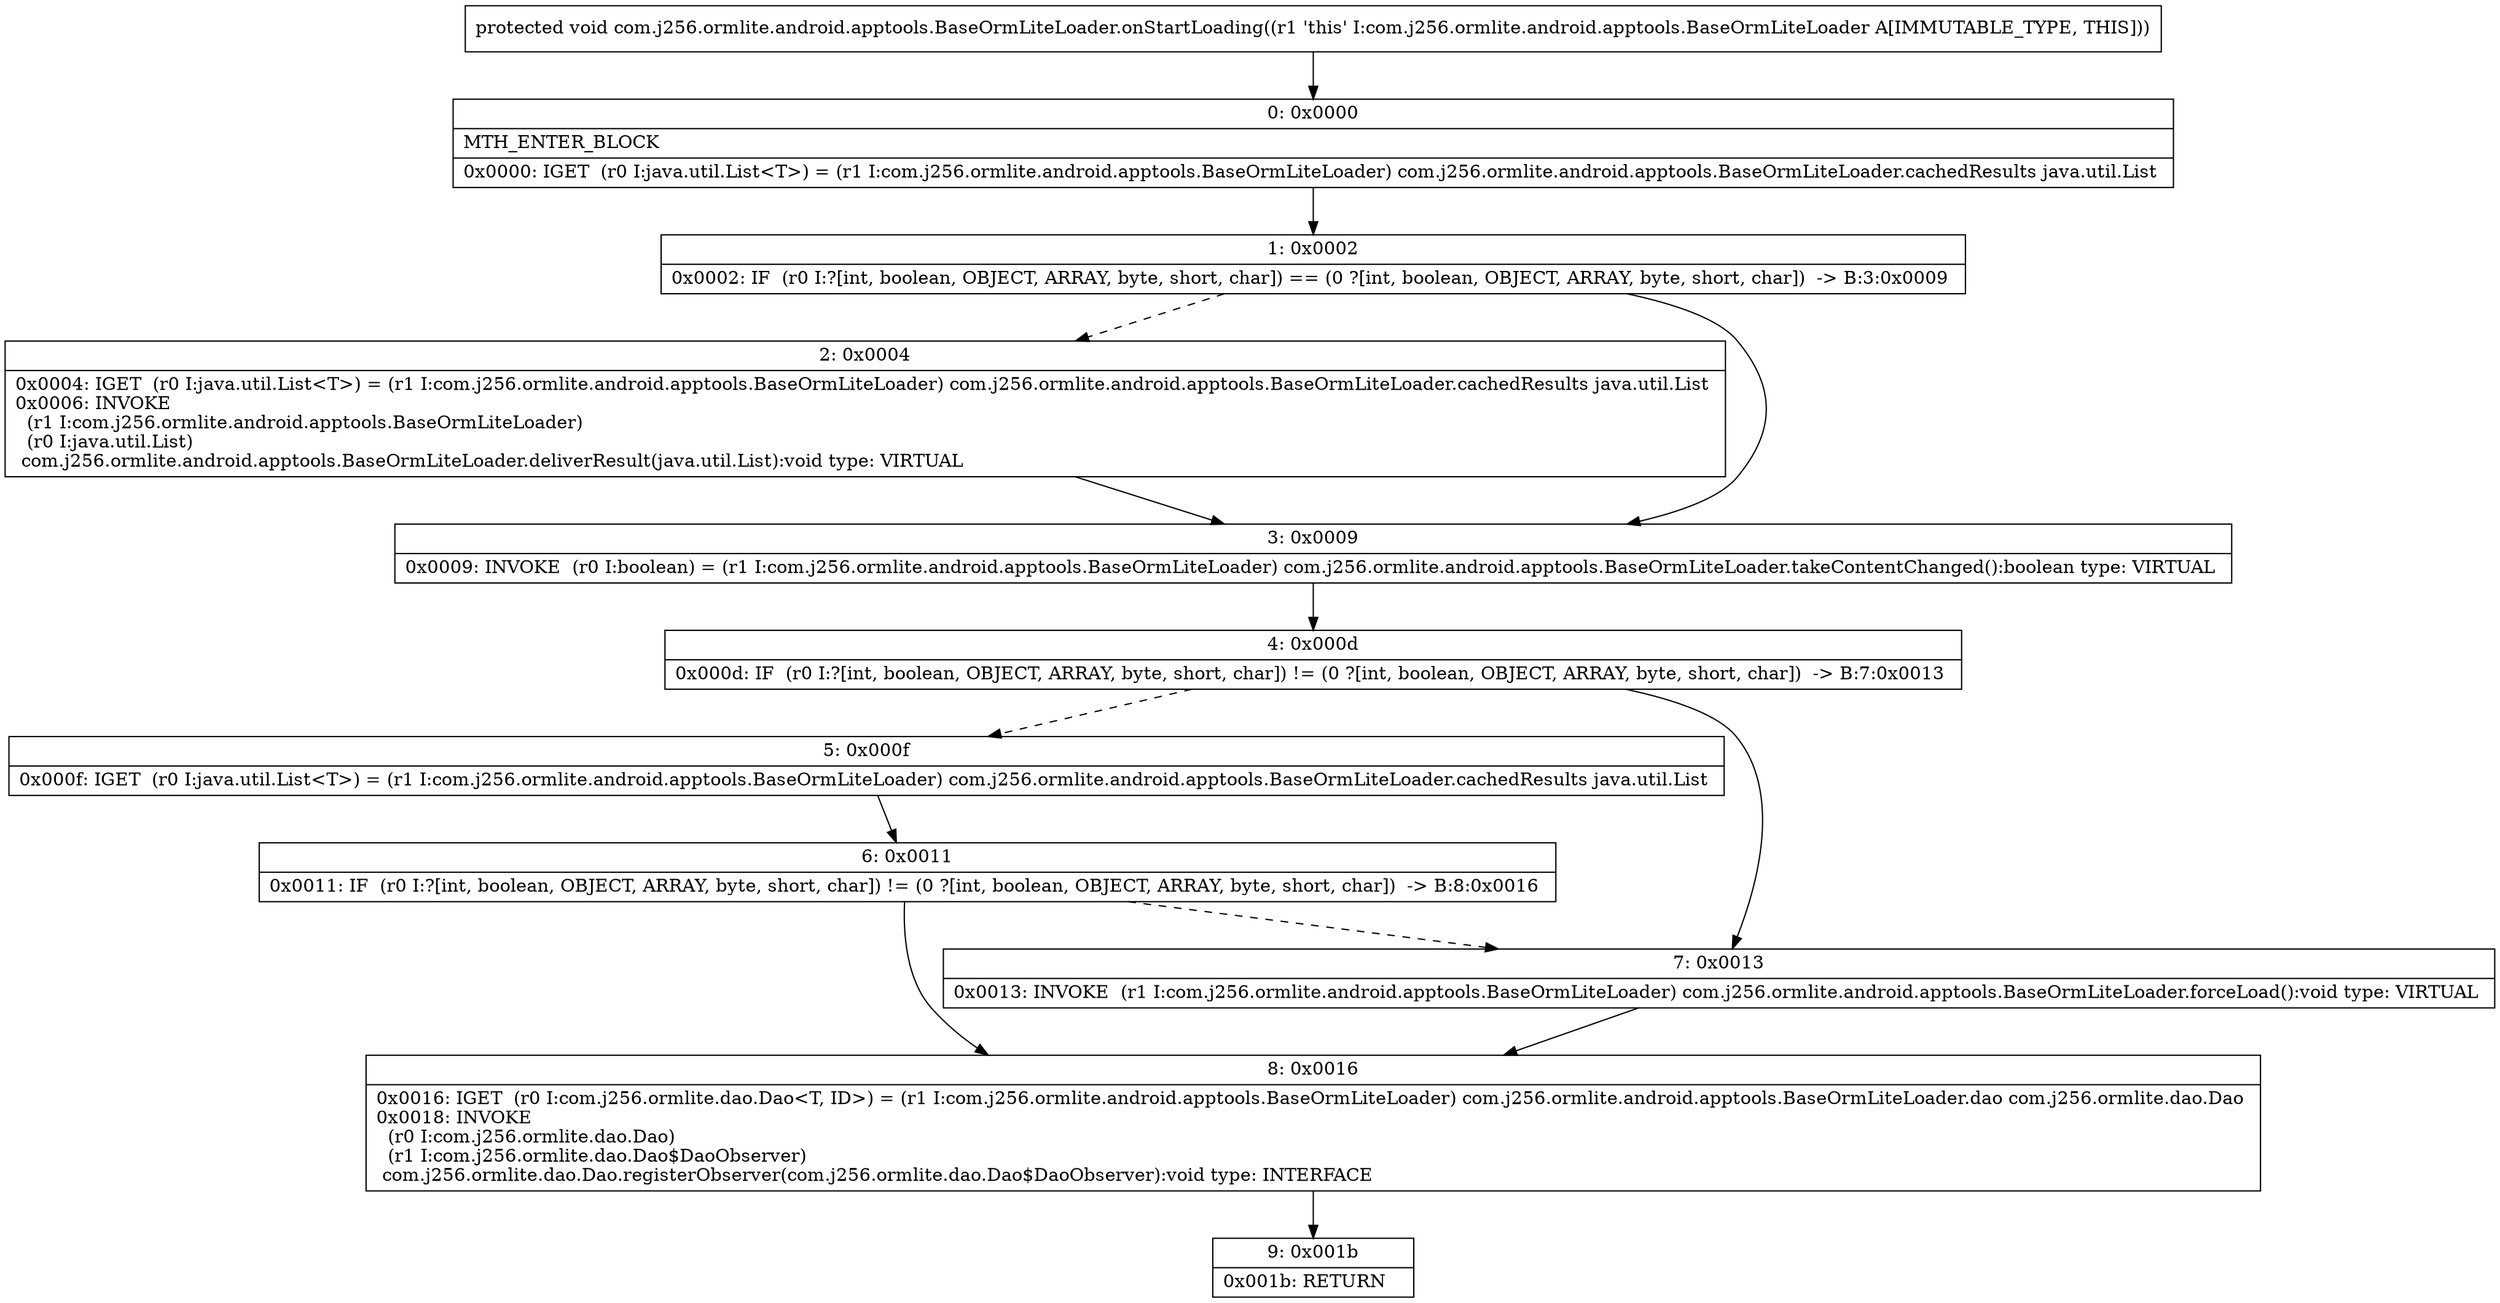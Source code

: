digraph "CFG forcom.j256.ormlite.android.apptools.BaseOrmLiteLoader.onStartLoading()V" {
Node_0 [shape=record,label="{0\:\ 0x0000|MTH_ENTER_BLOCK\l|0x0000: IGET  (r0 I:java.util.List\<T\>) = (r1 I:com.j256.ormlite.android.apptools.BaseOrmLiteLoader) com.j256.ormlite.android.apptools.BaseOrmLiteLoader.cachedResults java.util.List \l}"];
Node_1 [shape=record,label="{1\:\ 0x0002|0x0002: IF  (r0 I:?[int, boolean, OBJECT, ARRAY, byte, short, char]) == (0 ?[int, boolean, OBJECT, ARRAY, byte, short, char])  \-\> B:3:0x0009 \l}"];
Node_2 [shape=record,label="{2\:\ 0x0004|0x0004: IGET  (r0 I:java.util.List\<T\>) = (r1 I:com.j256.ormlite.android.apptools.BaseOrmLiteLoader) com.j256.ormlite.android.apptools.BaseOrmLiteLoader.cachedResults java.util.List \l0x0006: INVOKE  \l  (r1 I:com.j256.ormlite.android.apptools.BaseOrmLiteLoader)\l  (r0 I:java.util.List)\l com.j256.ormlite.android.apptools.BaseOrmLiteLoader.deliverResult(java.util.List):void type: VIRTUAL \l}"];
Node_3 [shape=record,label="{3\:\ 0x0009|0x0009: INVOKE  (r0 I:boolean) = (r1 I:com.j256.ormlite.android.apptools.BaseOrmLiteLoader) com.j256.ormlite.android.apptools.BaseOrmLiteLoader.takeContentChanged():boolean type: VIRTUAL \l}"];
Node_4 [shape=record,label="{4\:\ 0x000d|0x000d: IF  (r0 I:?[int, boolean, OBJECT, ARRAY, byte, short, char]) != (0 ?[int, boolean, OBJECT, ARRAY, byte, short, char])  \-\> B:7:0x0013 \l}"];
Node_5 [shape=record,label="{5\:\ 0x000f|0x000f: IGET  (r0 I:java.util.List\<T\>) = (r1 I:com.j256.ormlite.android.apptools.BaseOrmLiteLoader) com.j256.ormlite.android.apptools.BaseOrmLiteLoader.cachedResults java.util.List \l}"];
Node_6 [shape=record,label="{6\:\ 0x0011|0x0011: IF  (r0 I:?[int, boolean, OBJECT, ARRAY, byte, short, char]) != (0 ?[int, boolean, OBJECT, ARRAY, byte, short, char])  \-\> B:8:0x0016 \l}"];
Node_7 [shape=record,label="{7\:\ 0x0013|0x0013: INVOKE  (r1 I:com.j256.ormlite.android.apptools.BaseOrmLiteLoader) com.j256.ormlite.android.apptools.BaseOrmLiteLoader.forceLoad():void type: VIRTUAL \l}"];
Node_8 [shape=record,label="{8\:\ 0x0016|0x0016: IGET  (r0 I:com.j256.ormlite.dao.Dao\<T, ID\>) = (r1 I:com.j256.ormlite.android.apptools.BaseOrmLiteLoader) com.j256.ormlite.android.apptools.BaseOrmLiteLoader.dao com.j256.ormlite.dao.Dao \l0x0018: INVOKE  \l  (r0 I:com.j256.ormlite.dao.Dao)\l  (r1 I:com.j256.ormlite.dao.Dao$DaoObserver)\l com.j256.ormlite.dao.Dao.registerObserver(com.j256.ormlite.dao.Dao$DaoObserver):void type: INTERFACE \l}"];
Node_9 [shape=record,label="{9\:\ 0x001b|0x001b: RETURN   \l}"];
MethodNode[shape=record,label="{protected void com.j256.ormlite.android.apptools.BaseOrmLiteLoader.onStartLoading((r1 'this' I:com.j256.ormlite.android.apptools.BaseOrmLiteLoader A[IMMUTABLE_TYPE, THIS])) }"];
MethodNode -> Node_0;
Node_0 -> Node_1;
Node_1 -> Node_2[style=dashed];
Node_1 -> Node_3;
Node_2 -> Node_3;
Node_3 -> Node_4;
Node_4 -> Node_5[style=dashed];
Node_4 -> Node_7;
Node_5 -> Node_6;
Node_6 -> Node_7[style=dashed];
Node_6 -> Node_8;
Node_7 -> Node_8;
Node_8 -> Node_9;
}

